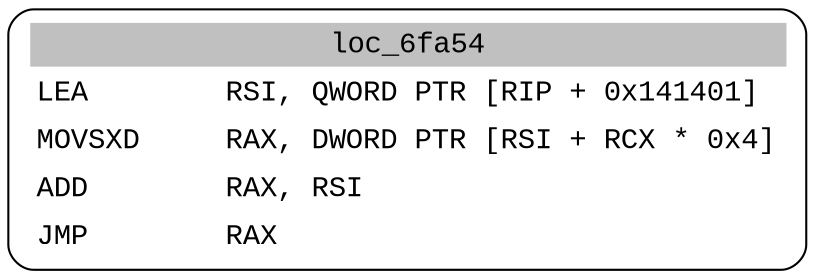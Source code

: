 digraph asm_graph {
1941 [
shape="Mrecord" fontname="Courier New"label =<<table border="0" cellborder="0" cellpadding="3"><tr><td align="center" colspan="2" bgcolor="grey">loc_6fa54</td></tr><tr><td align="left">LEA        RSI, QWORD PTR [RIP + 0x141401]</td></tr><tr><td align="left">MOVSXD     RAX, DWORD PTR [RSI + RCX * 0x4]</td></tr><tr><td align="left">ADD        RAX, RSI</td></tr><tr><td align="left">JMP        RAX</td></tr></table>> ];
}